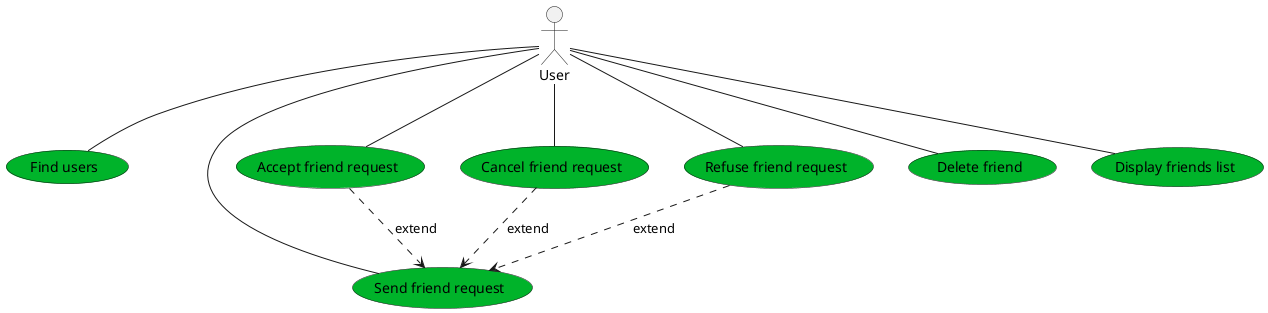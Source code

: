 @startuml
' #ffbb00 - auth
' #00b32a - userFriends
' #0077ff - products
' #c700d9 - userProducts
' Actors declarations
actor User as U

' UseCases declarations

' ' Auth use cases declarations
' "Register to application" as (Registration) #ffbb00
' "Login to application" as (Login) #ffbb00
' "Logout from application" as (Logout) #ffbb00

' UserFriends use cases declarations
"Find users" as (FindUsers) #00b32a
"Send friend request" as (SendFriendRequest) #00b32a
"Accept friend request" as (AcceptFriendRequest) #00b32a
"Cancel friend request" as (CancelFriendRequest) #00b32a
"Refuse friend request" as (RefuseFriendRequest) #00b32a
"Delete friend" as (DeleteFriend) #00b32a
"Display friends list" as (DisplayFriendsList) #00b32a

' ' Product use cases declarations
' "Find product" as (FinProduct) #0077ff
' "Add new product" as (AddNewProduct) #0077ff
' "Modify product" as (ModifyProduct) #0077ff
' "Delete Product" as (DeleteProduct) #0077ff
' "Display user products" as (DisplayUserProducts) #0077ff

' ' UserProduct use cases declarations
' "Add product to diary " as (AddProductToDiary) #c700d9
' "Modify entry" as (ModifyEntry) #c700d9
' "Delete entry" as (DeleteEntry) #c700d9
' "Display products entries by date" as (DisplayProductEntriesByDate) #c700d9
' "Show entries chart by date" as (ShowEntriesChartByDate) #c700d9

' ' Auth use cases
' U -- Registration
' U -- Login
' U -- Logout

' UserFriends use cases
U -- FindUsers

U -- SendFriendRequest

CancelFriendRequest .down.> SendFriendRequest : extend
U -- CancelFriendRequest

RefuseFriendRequest .down.> SendFriendRequest : extend
U -- RefuseFriendRequest


AcceptFriendRequest .down.> SendFriendRequest : extend
U -- AcceptFriendRequest

U -- DisplayFriendsList

U -- DeleteFriend

' ' Product use casess
' U -left- FinProduct
' U -left- AddNewProduct
' U -left- ModifyProduct
' U -left- DeleteProduct
' U -left- DisplayUserProducts

' ' UserProduct use cases
' U -right- AddProductToDiary
' U -right- ModifyEntry
' U -right- DeleteEntry
' U -right- DisplayProductEntriesByDate
' U -right- ShowEntriesChartByDate

@enduml